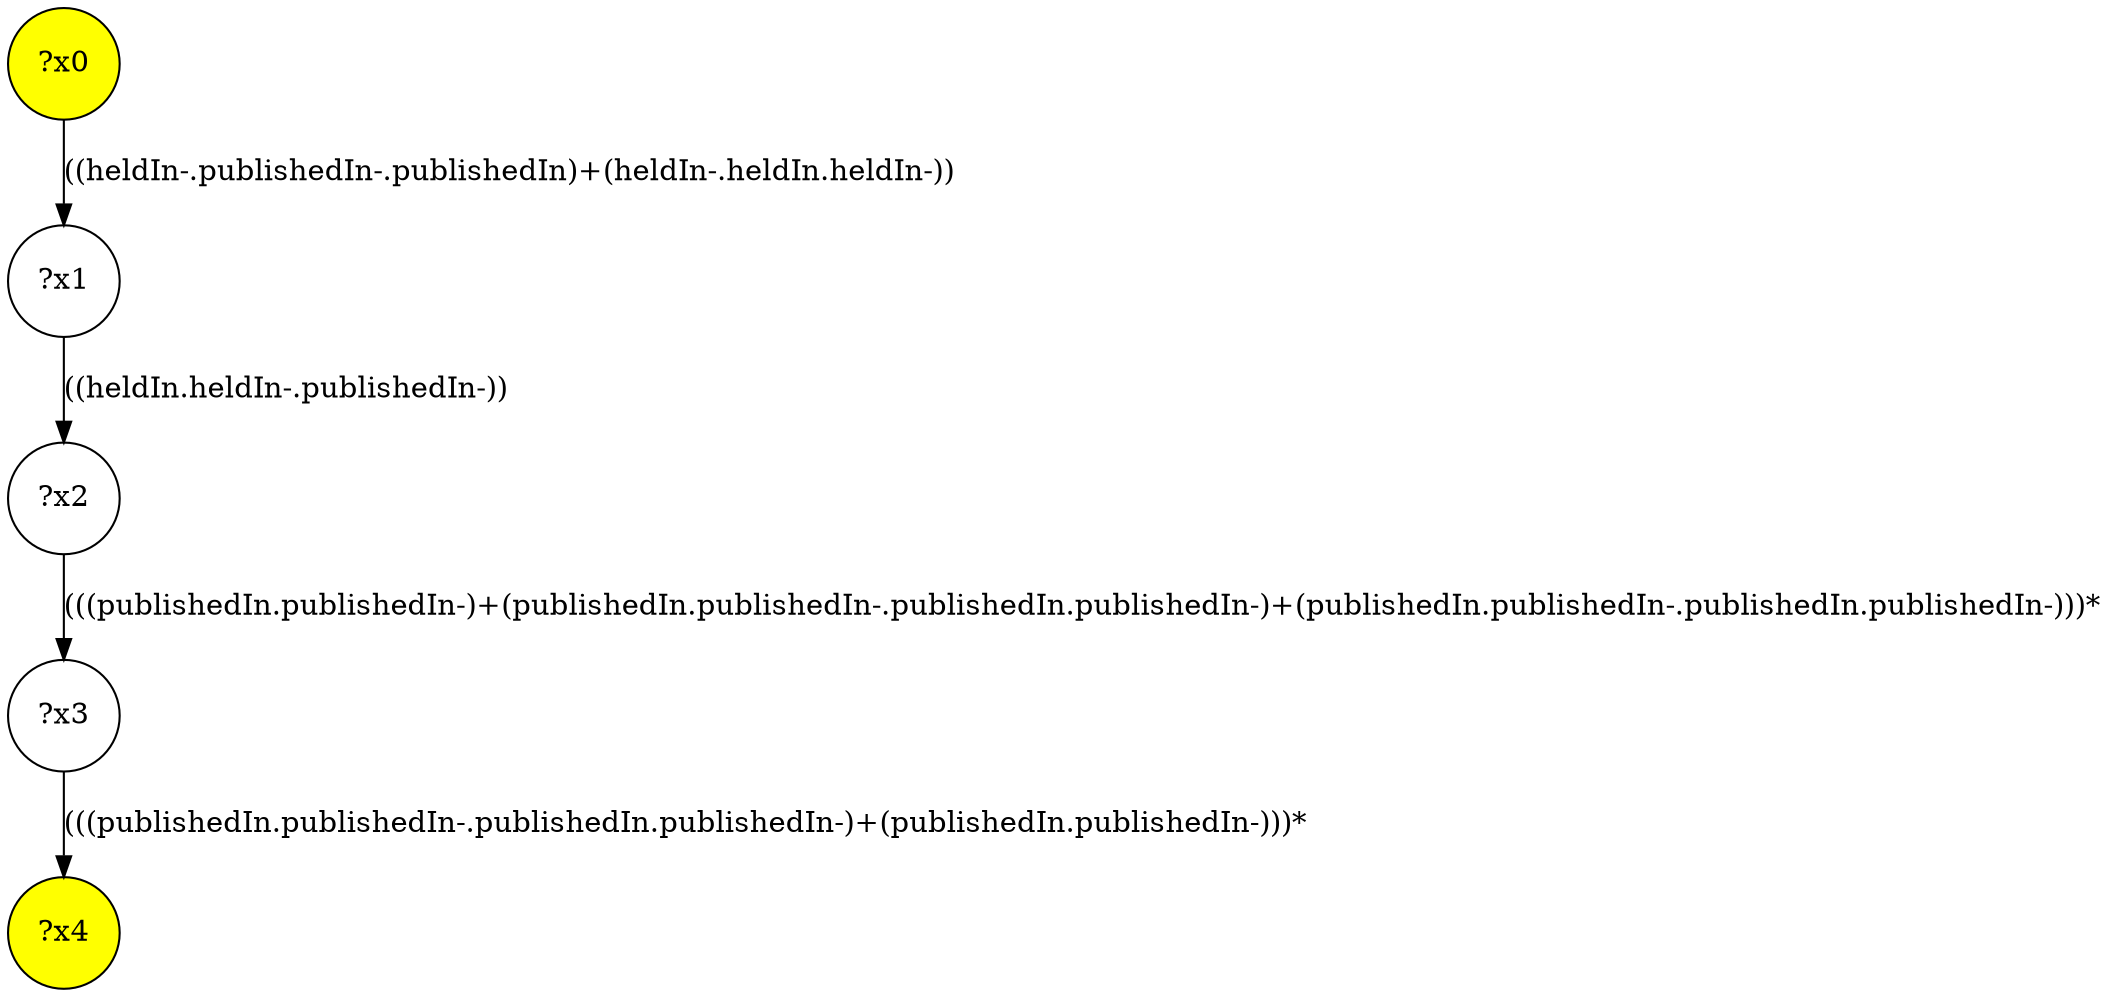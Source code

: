 digraph g {
	x0 [fillcolor="yellow", style="filled," shape=circle, label="?x0"];
	x4 [fillcolor="yellow", style="filled," shape=circle, label="?x4"];
	x1 [shape=circle, label="?x1"];
	x0 -> x1 [label="((heldIn-.publishedIn-.publishedIn)+(heldIn-.heldIn.heldIn-))"];
	x2 [shape=circle, label="?x2"];
	x1 -> x2 [label="((heldIn.heldIn-.publishedIn-))"];
	x3 [shape=circle, label="?x3"];
	x2 -> x3 [label="(((publishedIn.publishedIn-)+(publishedIn.publishedIn-.publishedIn.publishedIn-)+(publishedIn.publishedIn-.publishedIn.publishedIn-)))*"];
	x3 -> x4 [label="(((publishedIn.publishedIn-.publishedIn.publishedIn-)+(publishedIn.publishedIn-)))*"];
}
